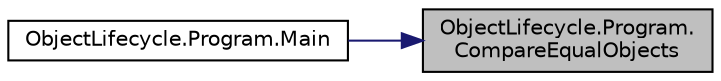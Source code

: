 digraph "ObjectLifecycle.Program.CompareEqualObjects"
{
 // INTERACTIVE_SVG=YES
 // LATEX_PDF_SIZE
  edge [fontname="Helvetica",fontsize="10",labelfontname="Helvetica",labelfontsize="10"];
  node [fontname="Helvetica",fontsize="10",shape=record];
  rankdir="RL";
  Node1 [label="ObjectLifecycle.Program.\lCompareEqualObjects",height=0.2,width=0.4,color="black", fillcolor="grey75", style="filled", fontcolor="black",tooltip="Ejemplo que muestra la comparación de dos objetos ¿iguales? asignados a dos variables diferentes."];
  Node1 -> Node2 [dir="back",color="midnightblue",fontsize="10",style="solid",fontname="Helvetica"];
  Node2 [label="ObjectLifecycle.Program.Main",height=0.2,width=0.4,color="black", fillcolor="white", style="filled",URL="$classObjectLifecycle_1_1Program.html#ab3ab1dc269cfaa2161e810d982764f89",tooltip="El punto de entrada al programa."];
}
